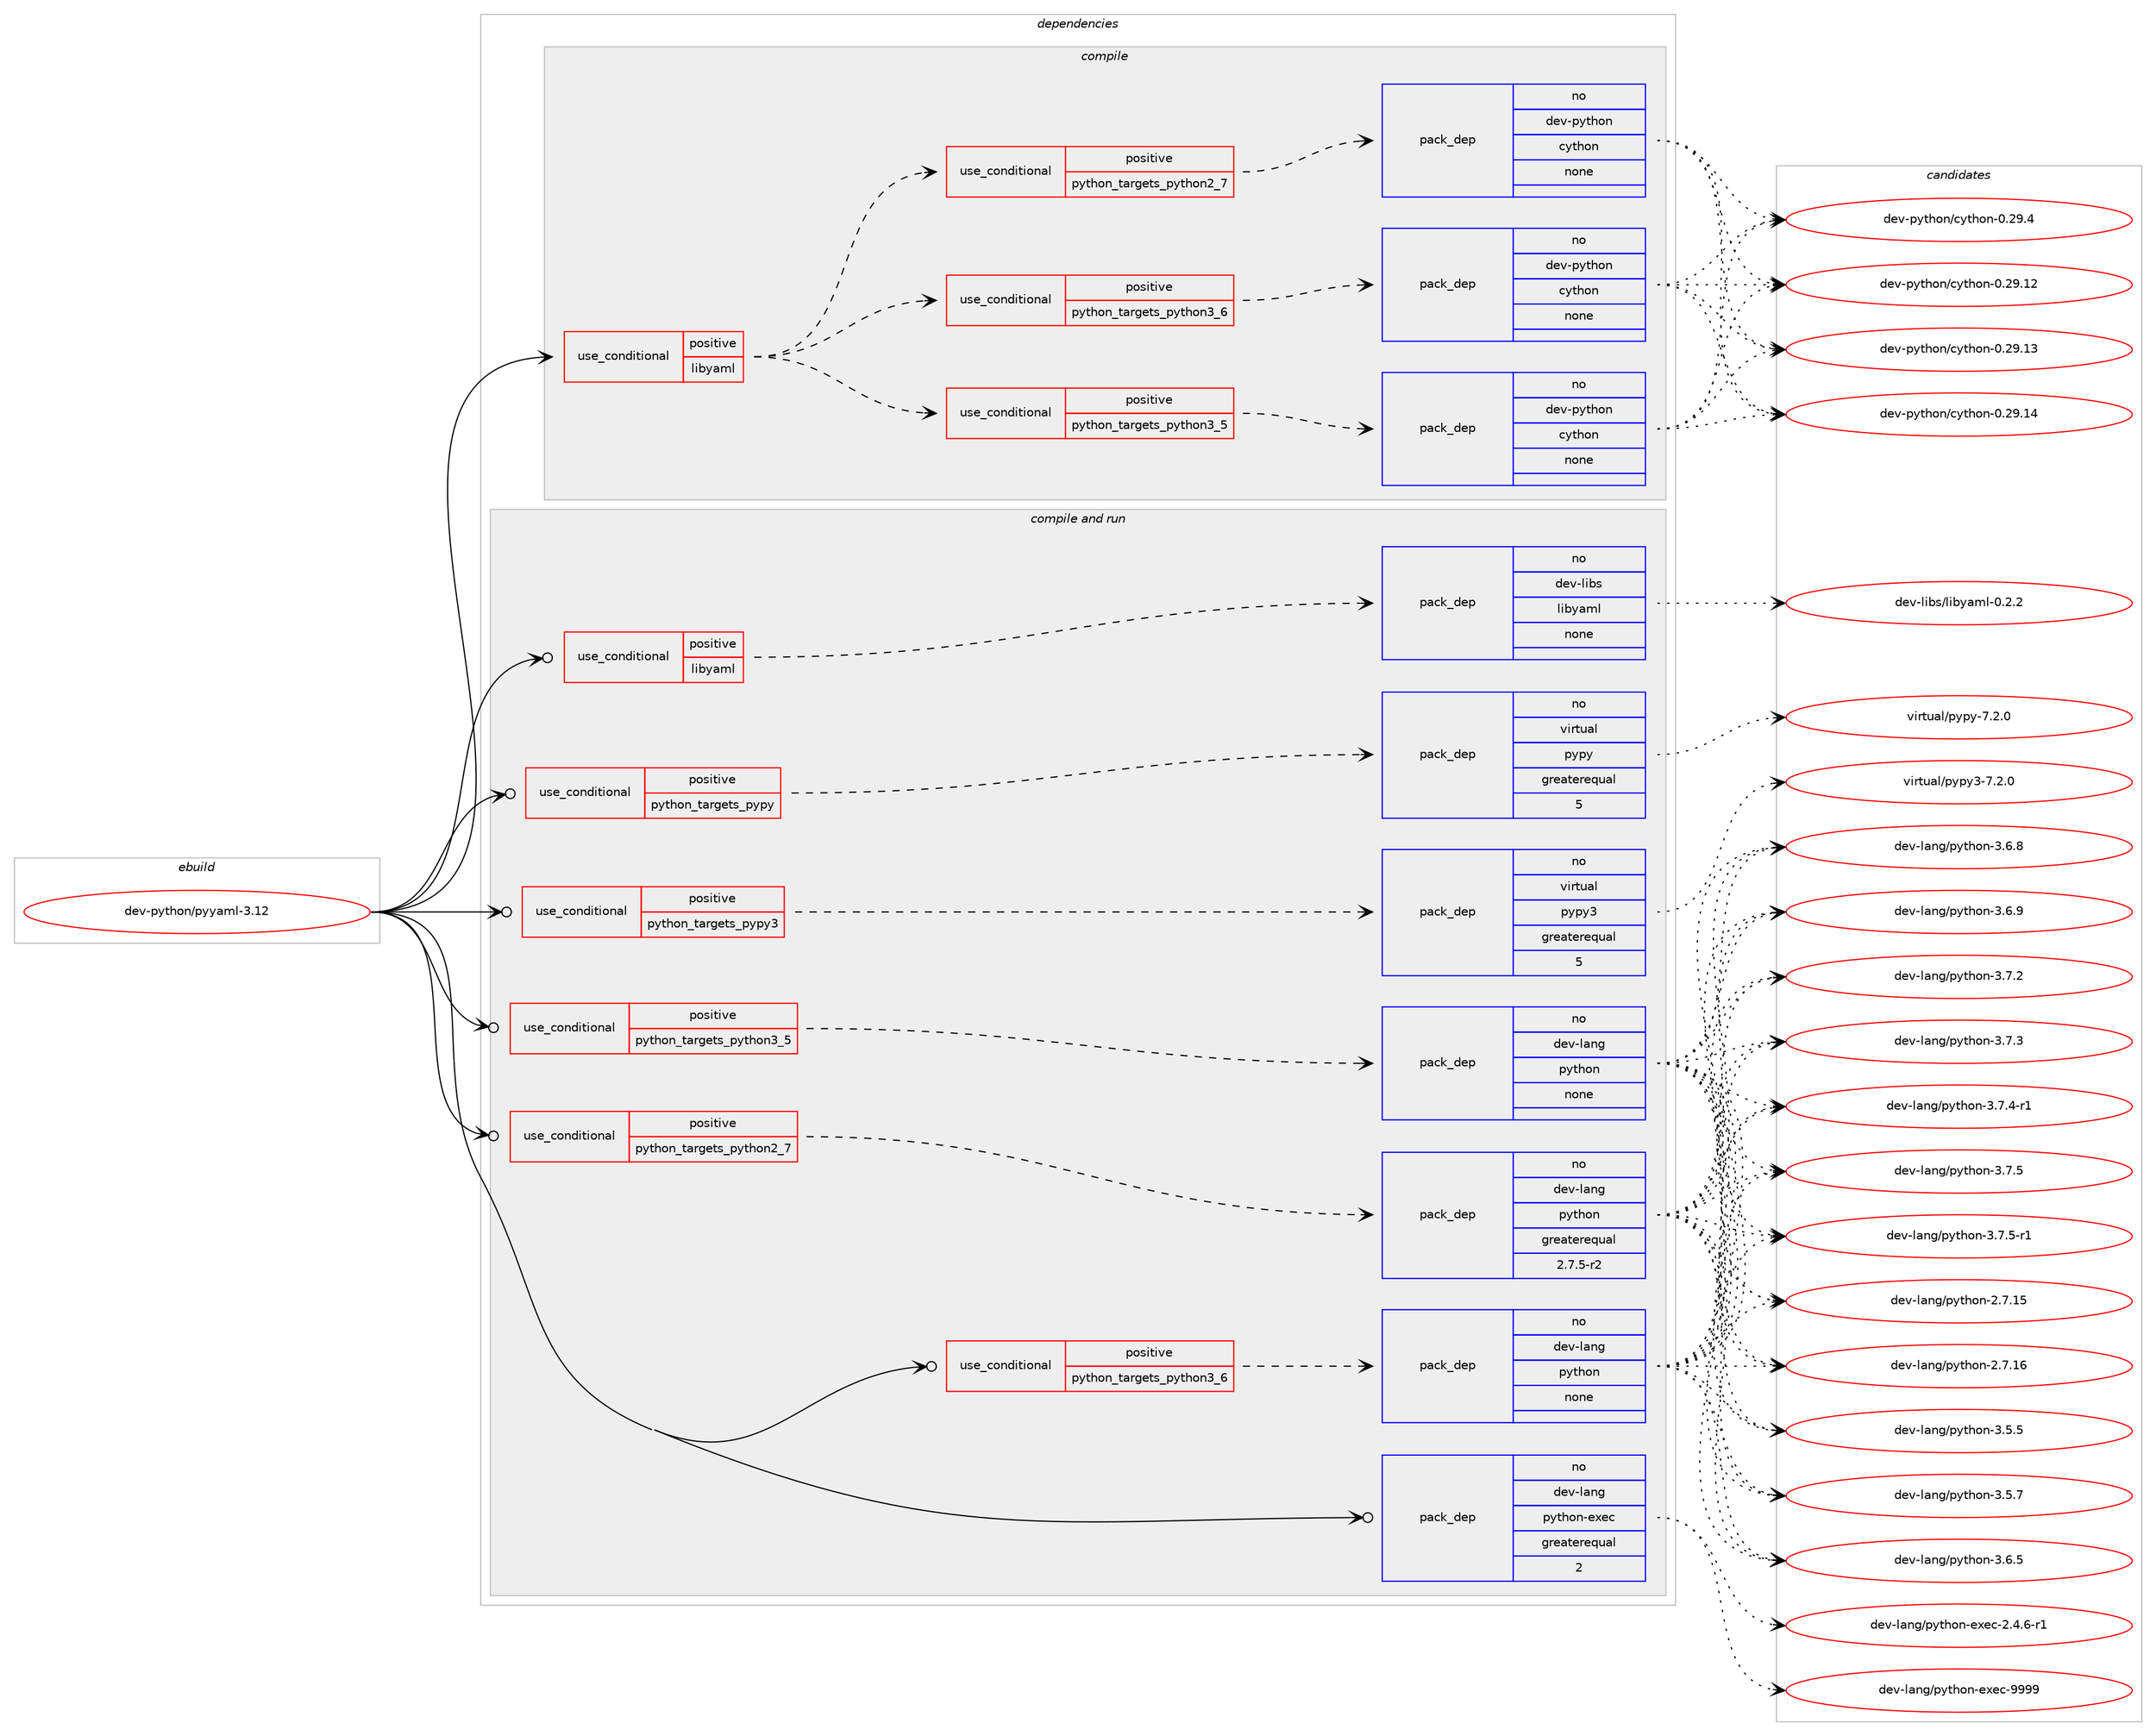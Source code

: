 digraph prolog {

# *************
# Graph options
# *************

newrank=true;
concentrate=true;
compound=true;
graph [rankdir=LR,fontname=Helvetica,fontsize=10,ranksep=1.5];#, ranksep=2.5, nodesep=0.2];
edge  [arrowhead=vee];
node  [fontname=Helvetica,fontsize=10];

# **********
# The ebuild
# **********

subgraph cluster_leftcol {
color=gray;
rank=same;
label=<<i>ebuild</i>>;
id [label="dev-python/pyyaml-3.12", color=red, width=4, href="../dev-python/pyyaml-3.12.svg"];
}

# ****************
# The dependencies
# ****************

subgraph cluster_midcol {
color=gray;
label=<<i>dependencies</i>>;
subgraph cluster_compile {
fillcolor="#eeeeee";
style=filled;
label=<<i>compile</i>>;
subgraph cond148209 {
dependency633924 [label=<<TABLE BORDER="0" CELLBORDER="1" CELLSPACING="0" CELLPADDING="4"><TR><TD ROWSPAN="3" CELLPADDING="10">use_conditional</TD></TR><TR><TD>positive</TD></TR><TR><TD>libyaml</TD></TR></TABLE>>, shape=none, color=red];
subgraph cond148210 {
dependency633925 [label=<<TABLE BORDER="0" CELLBORDER="1" CELLSPACING="0" CELLPADDING="4"><TR><TD ROWSPAN="3" CELLPADDING="10">use_conditional</TD></TR><TR><TD>positive</TD></TR><TR><TD>python_targets_python2_7</TD></TR></TABLE>>, shape=none, color=red];
subgraph pack473837 {
dependency633926 [label=<<TABLE BORDER="0" CELLBORDER="1" CELLSPACING="0" CELLPADDING="4" WIDTH="220"><TR><TD ROWSPAN="6" CELLPADDING="30">pack_dep</TD></TR><TR><TD WIDTH="110">no</TD></TR><TR><TD>dev-python</TD></TR><TR><TD>cython</TD></TR><TR><TD>none</TD></TR><TR><TD></TD></TR></TABLE>>, shape=none, color=blue];
}
dependency633925:e -> dependency633926:w [weight=20,style="dashed",arrowhead="vee"];
}
dependency633924:e -> dependency633925:w [weight=20,style="dashed",arrowhead="vee"];
subgraph cond148211 {
dependency633927 [label=<<TABLE BORDER="0" CELLBORDER="1" CELLSPACING="0" CELLPADDING="4"><TR><TD ROWSPAN="3" CELLPADDING="10">use_conditional</TD></TR><TR><TD>positive</TD></TR><TR><TD>python_targets_python3_5</TD></TR></TABLE>>, shape=none, color=red];
subgraph pack473838 {
dependency633928 [label=<<TABLE BORDER="0" CELLBORDER="1" CELLSPACING="0" CELLPADDING="4" WIDTH="220"><TR><TD ROWSPAN="6" CELLPADDING="30">pack_dep</TD></TR><TR><TD WIDTH="110">no</TD></TR><TR><TD>dev-python</TD></TR><TR><TD>cython</TD></TR><TR><TD>none</TD></TR><TR><TD></TD></TR></TABLE>>, shape=none, color=blue];
}
dependency633927:e -> dependency633928:w [weight=20,style="dashed",arrowhead="vee"];
}
dependency633924:e -> dependency633927:w [weight=20,style="dashed",arrowhead="vee"];
subgraph cond148212 {
dependency633929 [label=<<TABLE BORDER="0" CELLBORDER="1" CELLSPACING="0" CELLPADDING="4"><TR><TD ROWSPAN="3" CELLPADDING="10">use_conditional</TD></TR><TR><TD>positive</TD></TR><TR><TD>python_targets_python3_6</TD></TR></TABLE>>, shape=none, color=red];
subgraph pack473839 {
dependency633930 [label=<<TABLE BORDER="0" CELLBORDER="1" CELLSPACING="0" CELLPADDING="4" WIDTH="220"><TR><TD ROWSPAN="6" CELLPADDING="30">pack_dep</TD></TR><TR><TD WIDTH="110">no</TD></TR><TR><TD>dev-python</TD></TR><TR><TD>cython</TD></TR><TR><TD>none</TD></TR><TR><TD></TD></TR></TABLE>>, shape=none, color=blue];
}
dependency633929:e -> dependency633930:w [weight=20,style="dashed",arrowhead="vee"];
}
dependency633924:e -> dependency633929:w [weight=20,style="dashed",arrowhead="vee"];
}
id:e -> dependency633924:w [weight=20,style="solid",arrowhead="vee"];
}
subgraph cluster_compileandrun {
fillcolor="#eeeeee";
style=filled;
label=<<i>compile and run</i>>;
subgraph cond148213 {
dependency633931 [label=<<TABLE BORDER="0" CELLBORDER="1" CELLSPACING="0" CELLPADDING="4"><TR><TD ROWSPAN="3" CELLPADDING="10">use_conditional</TD></TR><TR><TD>positive</TD></TR><TR><TD>libyaml</TD></TR></TABLE>>, shape=none, color=red];
subgraph pack473840 {
dependency633932 [label=<<TABLE BORDER="0" CELLBORDER="1" CELLSPACING="0" CELLPADDING="4" WIDTH="220"><TR><TD ROWSPAN="6" CELLPADDING="30">pack_dep</TD></TR><TR><TD WIDTH="110">no</TD></TR><TR><TD>dev-libs</TD></TR><TR><TD>libyaml</TD></TR><TR><TD>none</TD></TR><TR><TD></TD></TR></TABLE>>, shape=none, color=blue];
}
dependency633931:e -> dependency633932:w [weight=20,style="dashed",arrowhead="vee"];
}
id:e -> dependency633931:w [weight=20,style="solid",arrowhead="odotvee"];
subgraph cond148214 {
dependency633933 [label=<<TABLE BORDER="0" CELLBORDER="1" CELLSPACING="0" CELLPADDING="4"><TR><TD ROWSPAN="3" CELLPADDING="10">use_conditional</TD></TR><TR><TD>positive</TD></TR><TR><TD>python_targets_pypy</TD></TR></TABLE>>, shape=none, color=red];
subgraph pack473841 {
dependency633934 [label=<<TABLE BORDER="0" CELLBORDER="1" CELLSPACING="0" CELLPADDING="4" WIDTH="220"><TR><TD ROWSPAN="6" CELLPADDING="30">pack_dep</TD></TR><TR><TD WIDTH="110">no</TD></TR><TR><TD>virtual</TD></TR><TR><TD>pypy</TD></TR><TR><TD>greaterequal</TD></TR><TR><TD>5</TD></TR></TABLE>>, shape=none, color=blue];
}
dependency633933:e -> dependency633934:w [weight=20,style="dashed",arrowhead="vee"];
}
id:e -> dependency633933:w [weight=20,style="solid",arrowhead="odotvee"];
subgraph cond148215 {
dependency633935 [label=<<TABLE BORDER="0" CELLBORDER="1" CELLSPACING="0" CELLPADDING="4"><TR><TD ROWSPAN="3" CELLPADDING="10">use_conditional</TD></TR><TR><TD>positive</TD></TR><TR><TD>python_targets_pypy3</TD></TR></TABLE>>, shape=none, color=red];
subgraph pack473842 {
dependency633936 [label=<<TABLE BORDER="0" CELLBORDER="1" CELLSPACING="0" CELLPADDING="4" WIDTH="220"><TR><TD ROWSPAN="6" CELLPADDING="30">pack_dep</TD></TR><TR><TD WIDTH="110">no</TD></TR><TR><TD>virtual</TD></TR><TR><TD>pypy3</TD></TR><TR><TD>greaterequal</TD></TR><TR><TD>5</TD></TR></TABLE>>, shape=none, color=blue];
}
dependency633935:e -> dependency633936:w [weight=20,style="dashed",arrowhead="vee"];
}
id:e -> dependency633935:w [weight=20,style="solid",arrowhead="odotvee"];
subgraph cond148216 {
dependency633937 [label=<<TABLE BORDER="0" CELLBORDER="1" CELLSPACING="0" CELLPADDING="4"><TR><TD ROWSPAN="3" CELLPADDING="10">use_conditional</TD></TR><TR><TD>positive</TD></TR><TR><TD>python_targets_python2_7</TD></TR></TABLE>>, shape=none, color=red];
subgraph pack473843 {
dependency633938 [label=<<TABLE BORDER="0" CELLBORDER="1" CELLSPACING="0" CELLPADDING="4" WIDTH="220"><TR><TD ROWSPAN="6" CELLPADDING="30">pack_dep</TD></TR><TR><TD WIDTH="110">no</TD></TR><TR><TD>dev-lang</TD></TR><TR><TD>python</TD></TR><TR><TD>greaterequal</TD></TR><TR><TD>2.7.5-r2</TD></TR></TABLE>>, shape=none, color=blue];
}
dependency633937:e -> dependency633938:w [weight=20,style="dashed",arrowhead="vee"];
}
id:e -> dependency633937:w [weight=20,style="solid",arrowhead="odotvee"];
subgraph cond148217 {
dependency633939 [label=<<TABLE BORDER="0" CELLBORDER="1" CELLSPACING="0" CELLPADDING="4"><TR><TD ROWSPAN="3" CELLPADDING="10">use_conditional</TD></TR><TR><TD>positive</TD></TR><TR><TD>python_targets_python3_5</TD></TR></TABLE>>, shape=none, color=red];
subgraph pack473844 {
dependency633940 [label=<<TABLE BORDER="0" CELLBORDER="1" CELLSPACING="0" CELLPADDING="4" WIDTH="220"><TR><TD ROWSPAN="6" CELLPADDING="30">pack_dep</TD></TR><TR><TD WIDTH="110">no</TD></TR><TR><TD>dev-lang</TD></TR><TR><TD>python</TD></TR><TR><TD>none</TD></TR><TR><TD></TD></TR></TABLE>>, shape=none, color=blue];
}
dependency633939:e -> dependency633940:w [weight=20,style="dashed",arrowhead="vee"];
}
id:e -> dependency633939:w [weight=20,style="solid",arrowhead="odotvee"];
subgraph cond148218 {
dependency633941 [label=<<TABLE BORDER="0" CELLBORDER="1" CELLSPACING="0" CELLPADDING="4"><TR><TD ROWSPAN="3" CELLPADDING="10">use_conditional</TD></TR><TR><TD>positive</TD></TR><TR><TD>python_targets_python3_6</TD></TR></TABLE>>, shape=none, color=red];
subgraph pack473845 {
dependency633942 [label=<<TABLE BORDER="0" CELLBORDER="1" CELLSPACING="0" CELLPADDING="4" WIDTH="220"><TR><TD ROWSPAN="6" CELLPADDING="30">pack_dep</TD></TR><TR><TD WIDTH="110">no</TD></TR><TR><TD>dev-lang</TD></TR><TR><TD>python</TD></TR><TR><TD>none</TD></TR><TR><TD></TD></TR></TABLE>>, shape=none, color=blue];
}
dependency633941:e -> dependency633942:w [weight=20,style="dashed",arrowhead="vee"];
}
id:e -> dependency633941:w [weight=20,style="solid",arrowhead="odotvee"];
subgraph pack473846 {
dependency633943 [label=<<TABLE BORDER="0" CELLBORDER="1" CELLSPACING="0" CELLPADDING="4" WIDTH="220"><TR><TD ROWSPAN="6" CELLPADDING="30">pack_dep</TD></TR><TR><TD WIDTH="110">no</TD></TR><TR><TD>dev-lang</TD></TR><TR><TD>python-exec</TD></TR><TR><TD>greaterequal</TD></TR><TR><TD>2</TD></TR></TABLE>>, shape=none, color=blue];
}
id:e -> dependency633943:w [weight=20,style="solid",arrowhead="odotvee"];
}
subgraph cluster_run {
fillcolor="#eeeeee";
style=filled;
label=<<i>run</i>>;
}
}

# **************
# The candidates
# **************

subgraph cluster_choices {
rank=same;
color=gray;
label=<<i>candidates</i>>;

subgraph choice473837 {
color=black;
nodesep=1;
choice1001011184511212111610411111047991211161041111104548465057464950 [label="dev-python/cython-0.29.12", color=red, width=4,href="../dev-python/cython-0.29.12.svg"];
choice1001011184511212111610411111047991211161041111104548465057464951 [label="dev-python/cython-0.29.13", color=red, width=4,href="../dev-python/cython-0.29.13.svg"];
choice1001011184511212111610411111047991211161041111104548465057464952 [label="dev-python/cython-0.29.14", color=red, width=4,href="../dev-python/cython-0.29.14.svg"];
choice10010111845112121116104111110479912111610411111045484650574652 [label="dev-python/cython-0.29.4", color=red, width=4,href="../dev-python/cython-0.29.4.svg"];
dependency633926:e -> choice1001011184511212111610411111047991211161041111104548465057464950:w [style=dotted,weight="100"];
dependency633926:e -> choice1001011184511212111610411111047991211161041111104548465057464951:w [style=dotted,weight="100"];
dependency633926:e -> choice1001011184511212111610411111047991211161041111104548465057464952:w [style=dotted,weight="100"];
dependency633926:e -> choice10010111845112121116104111110479912111610411111045484650574652:w [style=dotted,weight="100"];
}
subgraph choice473838 {
color=black;
nodesep=1;
choice1001011184511212111610411111047991211161041111104548465057464950 [label="dev-python/cython-0.29.12", color=red, width=4,href="../dev-python/cython-0.29.12.svg"];
choice1001011184511212111610411111047991211161041111104548465057464951 [label="dev-python/cython-0.29.13", color=red, width=4,href="../dev-python/cython-0.29.13.svg"];
choice1001011184511212111610411111047991211161041111104548465057464952 [label="dev-python/cython-0.29.14", color=red, width=4,href="../dev-python/cython-0.29.14.svg"];
choice10010111845112121116104111110479912111610411111045484650574652 [label="dev-python/cython-0.29.4", color=red, width=4,href="../dev-python/cython-0.29.4.svg"];
dependency633928:e -> choice1001011184511212111610411111047991211161041111104548465057464950:w [style=dotted,weight="100"];
dependency633928:e -> choice1001011184511212111610411111047991211161041111104548465057464951:w [style=dotted,weight="100"];
dependency633928:e -> choice1001011184511212111610411111047991211161041111104548465057464952:w [style=dotted,weight="100"];
dependency633928:e -> choice10010111845112121116104111110479912111610411111045484650574652:w [style=dotted,weight="100"];
}
subgraph choice473839 {
color=black;
nodesep=1;
choice1001011184511212111610411111047991211161041111104548465057464950 [label="dev-python/cython-0.29.12", color=red, width=4,href="../dev-python/cython-0.29.12.svg"];
choice1001011184511212111610411111047991211161041111104548465057464951 [label="dev-python/cython-0.29.13", color=red, width=4,href="../dev-python/cython-0.29.13.svg"];
choice1001011184511212111610411111047991211161041111104548465057464952 [label="dev-python/cython-0.29.14", color=red, width=4,href="../dev-python/cython-0.29.14.svg"];
choice10010111845112121116104111110479912111610411111045484650574652 [label="dev-python/cython-0.29.4", color=red, width=4,href="../dev-python/cython-0.29.4.svg"];
dependency633930:e -> choice1001011184511212111610411111047991211161041111104548465057464950:w [style=dotted,weight="100"];
dependency633930:e -> choice1001011184511212111610411111047991211161041111104548465057464951:w [style=dotted,weight="100"];
dependency633930:e -> choice1001011184511212111610411111047991211161041111104548465057464952:w [style=dotted,weight="100"];
dependency633930:e -> choice10010111845112121116104111110479912111610411111045484650574652:w [style=dotted,weight="100"];
}
subgraph choice473840 {
color=black;
nodesep=1;
choice1001011184510810598115471081059812197109108454846504650 [label="dev-libs/libyaml-0.2.2", color=red, width=4,href="../dev-libs/libyaml-0.2.2.svg"];
dependency633932:e -> choice1001011184510810598115471081059812197109108454846504650:w [style=dotted,weight="100"];
}
subgraph choice473841 {
color=black;
nodesep=1;
choice1181051141161179710847112121112121455546504648 [label="virtual/pypy-7.2.0", color=red, width=4,href="../virtual/pypy-7.2.0.svg"];
dependency633934:e -> choice1181051141161179710847112121112121455546504648:w [style=dotted,weight="100"];
}
subgraph choice473842 {
color=black;
nodesep=1;
choice118105114116117971084711212111212151455546504648 [label="virtual/pypy3-7.2.0", color=red, width=4,href="../virtual/pypy3-7.2.0.svg"];
dependency633936:e -> choice118105114116117971084711212111212151455546504648:w [style=dotted,weight="100"];
}
subgraph choice473843 {
color=black;
nodesep=1;
choice10010111845108971101034711212111610411111045504655464953 [label="dev-lang/python-2.7.15", color=red, width=4,href="../dev-lang/python-2.7.15.svg"];
choice10010111845108971101034711212111610411111045504655464954 [label="dev-lang/python-2.7.16", color=red, width=4,href="../dev-lang/python-2.7.16.svg"];
choice100101118451089711010347112121116104111110455146534653 [label="dev-lang/python-3.5.5", color=red, width=4,href="../dev-lang/python-3.5.5.svg"];
choice100101118451089711010347112121116104111110455146534655 [label="dev-lang/python-3.5.7", color=red, width=4,href="../dev-lang/python-3.5.7.svg"];
choice100101118451089711010347112121116104111110455146544653 [label="dev-lang/python-3.6.5", color=red, width=4,href="../dev-lang/python-3.6.5.svg"];
choice100101118451089711010347112121116104111110455146544656 [label="dev-lang/python-3.6.8", color=red, width=4,href="../dev-lang/python-3.6.8.svg"];
choice100101118451089711010347112121116104111110455146544657 [label="dev-lang/python-3.6.9", color=red, width=4,href="../dev-lang/python-3.6.9.svg"];
choice100101118451089711010347112121116104111110455146554650 [label="dev-lang/python-3.7.2", color=red, width=4,href="../dev-lang/python-3.7.2.svg"];
choice100101118451089711010347112121116104111110455146554651 [label="dev-lang/python-3.7.3", color=red, width=4,href="../dev-lang/python-3.7.3.svg"];
choice1001011184510897110103471121211161041111104551465546524511449 [label="dev-lang/python-3.7.4-r1", color=red, width=4,href="../dev-lang/python-3.7.4-r1.svg"];
choice100101118451089711010347112121116104111110455146554653 [label="dev-lang/python-3.7.5", color=red, width=4,href="../dev-lang/python-3.7.5.svg"];
choice1001011184510897110103471121211161041111104551465546534511449 [label="dev-lang/python-3.7.5-r1", color=red, width=4,href="../dev-lang/python-3.7.5-r1.svg"];
dependency633938:e -> choice10010111845108971101034711212111610411111045504655464953:w [style=dotted,weight="100"];
dependency633938:e -> choice10010111845108971101034711212111610411111045504655464954:w [style=dotted,weight="100"];
dependency633938:e -> choice100101118451089711010347112121116104111110455146534653:w [style=dotted,weight="100"];
dependency633938:e -> choice100101118451089711010347112121116104111110455146534655:w [style=dotted,weight="100"];
dependency633938:e -> choice100101118451089711010347112121116104111110455146544653:w [style=dotted,weight="100"];
dependency633938:e -> choice100101118451089711010347112121116104111110455146544656:w [style=dotted,weight="100"];
dependency633938:e -> choice100101118451089711010347112121116104111110455146544657:w [style=dotted,weight="100"];
dependency633938:e -> choice100101118451089711010347112121116104111110455146554650:w [style=dotted,weight="100"];
dependency633938:e -> choice100101118451089711010347112121116104111110455146554651:w [style=dotted,weight="100"];
dependency633938:e -> choice1001011184510897110103471121211161041111104551465546524511449:w [style=dotted,weight="100"];
dependency633938:e -> choice100101118451089711010347112121116104111110455146554653:w [style=dotted,weight="100"];
dependency633938:e -> choice1001011184510897110103471121211161041111104551465546534511449:w [style=dotted,weight="100"];
}
subgraph choice473844 {
color=black;
nodesep=1;
choice10010111845108971101034711212111610411111045504655464953 [label="dev-lang/python-2.7.15", color=red, width=4,href="../dev-lang/python-2.7.15.svg"];
choice10010111845108971101034711212111610411111045504655464954 [label="dev-lang/python-2.7.16", color=red, width=4,href="../dev-lang/python-2.7.16.svg"];
choice100101118451089711010347112121116104111110455146534653 [label="dev-lang/python-3.5.5", color=red, width=4,href="../dev-lang/python-3.5.5.svg"];
choice100101118451089711010347112121116104111110455146534655 [label="dev-lang/python-3.5.7", color=red, width=4,href="../dev-lang/python-3.5.7.svg"];
choice100101118451089711010347112121116104111110455146544653 [label="dev-lang/python-3.6.5", color=red, width=4,href="../dev-lang/python-3.6.5.svg"];
choice100101118451089711010347112121116104111110455146544656 [label="dev-lang/python-3.6.8", color=red, width=4,href="../dev-lang/python-3.6.8.svg"];
choice100101118451089711010347112121116104111110455146544657 [label="dev-lang/python-3.6.9", color=red, width=4,href="../dev-lang/python-3.6.9.svg"];
choice100101118451089711010347112121116104111110455146554650 [label="dev-lang/python-3.7.2", color=red, width=4,href="../dev-lang/python-3.7.2.svg"];
choice100101118451089711010347112121116104111110455146554651 [label="dev-lang/python-3.7.3", color=red, width=4,href="../dev-lang/python-3.7.3.svg"];
choice1001011184510897110103471121211161041111104551465546524511449 [label="dev-lang/python-3.7.4-r1", color=red, width=4,href="../dev-lang/python-3.7.4-r1.svg"];
choice100101118451089711010347112121116104111110455146554653 [label="dev-lang/python-3.7.5", color=red, width=4,href="../dev-lang/python-3.7.5.svg"];
choice1001011184510897110103471121211161041111104551465546534511449 [label="dev-lang/python-3.7.5-r1", color=red, width=4,href="../dev-lang/python-3.7.5-r1.svg"];
dependency633940:e -> choice10010111845108971101034711212111610411111045504655464953:w [style=dotted,weight="100"];
dependency633940:e -> choice10010111845108971101034711212111610411111045504655464954:w [style=dotted,weight="100"];
dependency633940:e -> choice100101118451089711010347112121116104111110455146534653:w [style=dotted,weight="100"];
dependency633940:e -> choice100101118451089711010347112121116104111110455146534655:w [style=dotted,weight="100"];
dependency633940:e -> choice100101118451089711010347112121116104111110455146544653:w [style=dotted,weight="100"];
dependency633940:e -> choice100101118451089711010347112121116104111110455146544656:w [style=dotted,weight="100"];
dependency633940:e -> choice100101118451089711010347112121116104111110455146544657:w [style=dotted,weight="100"];
dependency633940:e -> choice100101118451089711010347112121116104111110455146554650:w [style=dotted,weight="100"];
dependency633940:e -> choice100101118451089711010347112121116104111110455146554651:w [style=dotted,weight="100"];
dependency633940:e -> choice1001011184510897110103471121211161041111104551465546524511449:w [style=dotted,weight="100"];
dependency633940:e -> choice100101118451089711010347112121116104111110455146554653:w [style=dotted,weight="100"];
dependency633940:e -> choice1001011184510897110103471121211161041111104551465546534511449:w [style=dotted,weight="100"];
}
subgraph choice473845 {
color=black;
nodesep=1;
choice10010111845108971101034711212111610411111045504655464953 [label="dev-lang/python-2.7.15", color=red, width=4,href="../dev-lang/python-2.7.15.svg"];
choice10010111845108971101034711212111610411111045504655464954 [label="dev-lang/python-2.7.16", color=red, width=4,href="../dev-lang/python-2.7.16.svg"];
choice100101118451089711010347112121116104111110455146534653 [label="dev-lang/python-3.5.5", color=red, width=4,href="../dev-lang/python-3.5.5.svg"];
choice100101118451089711010347112121116104111110455146534655 [label="dev-lang/python-3.5.7", color=red, width=4,href="../dev-lang/python-3.5.7.svg"];
choice100101118451089711010347112121116104111110455146544653 [label="dev-lang/python-3.6.5", color=red, width=4,href="../dev-lang/python-3.6.5.svg"];
choice100101118451089711010347112121116104111110455146544656 [label="dev-lang/python-3.6.8", color=red, width=4,href="../dev-lang/python-3.6.8.svg"];
choice100101118451089711010347112121116104111110455146544657 [label="dev-lang/python-3.6.9", color=red, width=4,href="../dev-lang/python-3.6.9.svg"];
choice100101118451089711010347112121116104111110455146554650 [label="dev-lang/python-3.7.2", color=red, width=4,href="../dev-lang/python-3.7.2.svg"];
choice100101118451089711010347112121116104111110455146554651 [label="dev-lang/python-3.7.3", color=red, width=4,href="../dev-lang/python-3.7.3.svg"];
choice1001011184510897110103471121211161041111104551465546524511449 [label="dev-lang/python-3.7.4-r1", color=red, width=4,href="../dev-lang/python-3.7.4-r1.svg"];
choice100101118451089711010347112121116104111110455146554653 [label="dev-lang/python-3.7.5", color=red, width=4,href="../dev-lang/python-3.7.5.svg"];
choice1001011184510897110103471121211161041111104551465546534511449 [label="dev-lang/python-3.7.5-r1", color=red, width=4,href="../dev-lang/python-3.7.5-r1.svg"];
dependency633942:e -> choice10010111845108971101034711212111610411111045504655464953:w [style=dotted,weight="100"];
dependency633942:e -> choice10010111845108971101034711212111610411111045504655464954:w [style=dotted,weight="100"];
dependency633942:e -> choice100101118451089711010347112121116104111110455146534653:w [style=dotted,weight="100"];
dependency633942:e -> choice100101118451089711010347112121116104111110455146534655:w [style=dotted,weight="100"];
dependency633942:e -> choice100101118451089711010347112121116104111110455146544653:w [style=dotted,weight="100"];
dependency633942:e -> choice100101118451089711010347112121116104111110455146544656:w [style=dotted,weight="100"];
dependency633942:e -> choice100101118451089711010347112121116104111110455146544657:w [style=dotted,weight="100"];
dependency633942:e -> choice100101118451089711010347112121116104111110455146554650:w [style=dotted,weight="100"];
dependency633942:e -> choice100101118451089711010347112121116104111110455146554651:w [style=dotted,weight="100"];
dependency633942:e -> choice1001011184510897110103471121211161041111104551465546524511449:w [style=dotted,weight="100"];
dependency633942:e -> choice100101118451089711010347112121116104111110455146554653:w [style=dotted,weight="100"];
dependency633942:e -> choice1001011184510897110103471121211161041111104551465546534511449:w [style=dotted,weight="100"];
}
subgraph choice473846 {
color=black;
nodesep=1;
choice10010111845108971101034711212111610411111045101120101994550465246544511449 [label="dev-lang/python-exec-2.4.6-r1", color=red, width=4,href="../dev-lang/python-exec-2.4.6-r1.svg"];
choice10010111845108971101034711212111610411111045101120101994557575757 [label="dev-lang/python-exec-9999", color=red, width=4,href="../dev-lang/python-exec-9999.svg"];
dependency633943:e -> choice10010111845108971101034711212111610411111045101120101994550465246544511449:w [style=dotted,weight="100"];
dependency633943:e -> choice10010111845108971101034711212111610411111045101120101994557575757:w [style=dotted,weight="100"];
}
}

}
